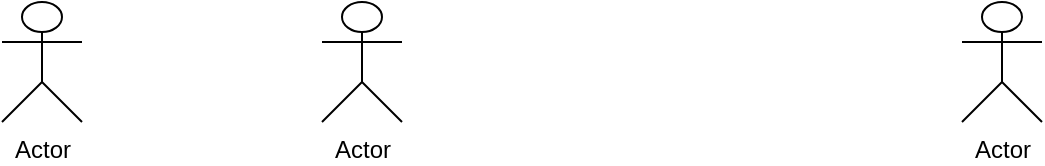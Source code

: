<mxfile version="16.5.6" type="github">
  <diagram id="xJNfMGexl-SvWWNC39A0" name="Page-1">
    <mxGraphModel dx="1422" dy="804" grid="1" gridSize="10" guides="1" tooltips="1" connect="1" arrows="1" fold="1" page="1" pageScale="1" pageWidth="827" pageHeight="1169" math="0" shadow="0">
      <root>
        <mxCell id="0" />
        <mxCell id="1" parent="0" />
        <mxCell id="iEZvG_xbLRXhc_3ezW3o-1" value="Actor" style="shape=umlActor;verticalLabelPosition=bottom;verticalAlign=top;html=1;" vertex="1" parent="1">
          <mxGeometry x="240" y="120" width="40" height="60" as="geometry" />
        </mxCell>
        <mxCell id="iEZvG_xbLRXhc_3ezW3o-2" value="Actor" style="shape=umlActor;verticalLabelPosition=bottom;verticalAlign=top;html=1;" vertex="1" parent="1">
          <mxGeometry x="560" y="120" width="40" height="60" as="geometry" />
        </mxCell>
        <mxCell id="iEZvG_xbLRXhc_3ezW3o-3" value="Actor" style="shape=umlActor;verticalLabelPosition=bottom;verticalAlign=top;html=1;" vertex="1" parent="1">
          <mxGeometry x="80" y="120" width="40" height="60" as="geometry" />
        </mxCell>
      </root>
    </mxGraphModel>
  </diagram>
</mxfile>
